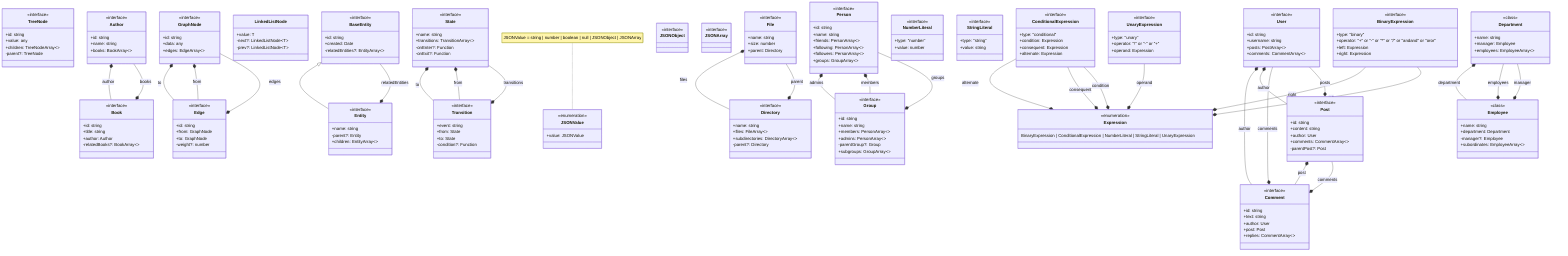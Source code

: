 classDiagram
  %% Legend
  %% --|> : Inheritance (extends)
  %% ..|> : Implementation (implements)
  %% --* : Composition (has/contains)
  %% -- : Association

  %% Errors encountered during conversion:
  %% - TS2687: All declarations of 'name' must have identical modifiers.

  class TreeNode {
    <<interface>>
    +id: string
    +value: any
    +children: TreeNodeArray~~
    -parent?: TreeNode
  }

  class Author {
    <<interface>>
    +id: string
    +name: string
    +books: BookArray~~
  }

  class Book {
    <<interface>>
    +id: string
    +title: string
    +author: Author
    -relatedBooks?: BookArray~~
  }

  class User {
    <<interface>>
    +id: string
    +username: string
    +posts: PostArray~~
    +comments: CommentArray~~
  }

  class Post {
    <<interface>>
    +id: string
    +content: string
    +author: User
    +comments: CommentArray~~
    -parentPost?: Post
  }

  class Comment {
    <<interface>>
    +id: string
    +text: string
    +author: User
    +post: Post
    +replies: CommentArray~~
  }

  class LinkedListNode {
    +value: T
    -next?: LinkedListNode~T~
    -prev?: LinkedListNode~T~
  }

  class GraphNode {
    <<interface>>
    +id: string
    +data: any
    +edges: EdgeArray~~
  }

  class Edge {
    <<interface>>
    +id: string
    +from: GraphNode
    +to: GraphNode
    -weight?: number
  }

  class BaseEntity {
    <<interface>>
    +id: string
    +created: Date
    -relatedEntities?: EntityArray~~
  }

  class Entity {
    <<interface>>
    +name: string
    -parent?: Entity
    +children: EntityArray~~
  }

  class State {
    <<interface>>
    +name: string
    +transitions: TransitionArray~~
    -onEnter?: Function
    -onExit?: Function
  }

  class Transition {
    <<interface>>
    +event: string
    +from: State
    +to: State
    -condition?: Function
  }

  class JSONValue {
    <<enumeration>>
    +value: JSONValue
  }

  class JSONObject {
    <<interface>>
  }

  class JSONArray {
    <<interface>>
  }

  class File {
    <<interface>>
    +name: string
    +size: number
    +parent: Directory
  }

  class Directory {
    <<interface>>
    +name: string
    +files: FileArray~~
    +subdirectories: DirectoryArray~~
    -parent?: Directory
  }

  class Person {
    <<interface>>
    +id: string
    +name: string
    +friends: PersonArray~~
    +following: PersonArray~~
    +followers: PersonArray~~
    +groups: GroupArray~~
  }

  class Group {
    <<interface>>
    +id: string
    +name: string
    +members: PersonArray~~
    +admins: PersonArray~~
    -parentGroup?: Group
    +subgroups: GroupArray~~
  }

  class Expression {
    <<enumeration>>
    <<type>>
    BinaryExpression | ConditionalExpression | NumberLiteral | StringLiteral | UnaryExpression
  }

  class NumberLiteral {
    <<interface>>
    +type: "number"
    +value: number
  }

  class StringLiteral {
    <<interface>>
    +type: "string"
    +value: string
  }

  class BinaryExpression {
    <<interface>>
    +type: "binary"
    +operator: "+" or "-" or "*" or "/" or "andand" or "oror"
    +left: Expression
    +right: Expression
  }

  class UnaryExpression {
    <<interface>>
    +type: "unary"
    +operator: "!" or "-" or "+"
    +operand: Expression
  }

  class ConditionalExpression {
    <<interface>>
    +type: "conditional"
    +condition: Expression
    +consequent: Expression
    +alternate: Expression
  }

  class Department {
    <<class>>
    +name: string
    +manager: Employee
    +employees: EmployeeArray~~
  }

  class Employee {
    <<class>>
    +name: string
    +department: Department
    -manager?: Employee
    +subordinates: EmployeeArray~~
  }

  Entity --|> BaseEntity
  Author --* Book : books
  Book --* Author : author
  User --* Post : posts
  User --* Comment : comments
  Post --* User : author
  Post --* Comment : comments
  Comment --* User : author
  Comment --* Post : post
  GraphNode --* Edge : edges
  Edge --* GraphNode : from
  Edge --* GraphNode : to
  BaseEntity --* Entity : relatedEntities
  State --* Transition : transitions
  Transition --* State : from
  Transition --* State : to
  File --* Directory : parent
  Directory --* File : files
  Person --* Group : groups
  Group --* Person : members
  Group --* Person : admins
  BinaryExpression --* Expression : left
  BinaryExpression --* Expression : right
  UnaryExpression --* Expression : operand
  ConditionalExpression --* Expression : condition
  ConditionalExpression --* Expression : consequent
  ConditionalExpression --* Expression : alternate
  Department --* Employee : manager
  Department --* Employee : employees
  Employee --* Department : department

  note for JSONValue "JSONValue = string | number | boolean | null | JSONObject | JSONArray"